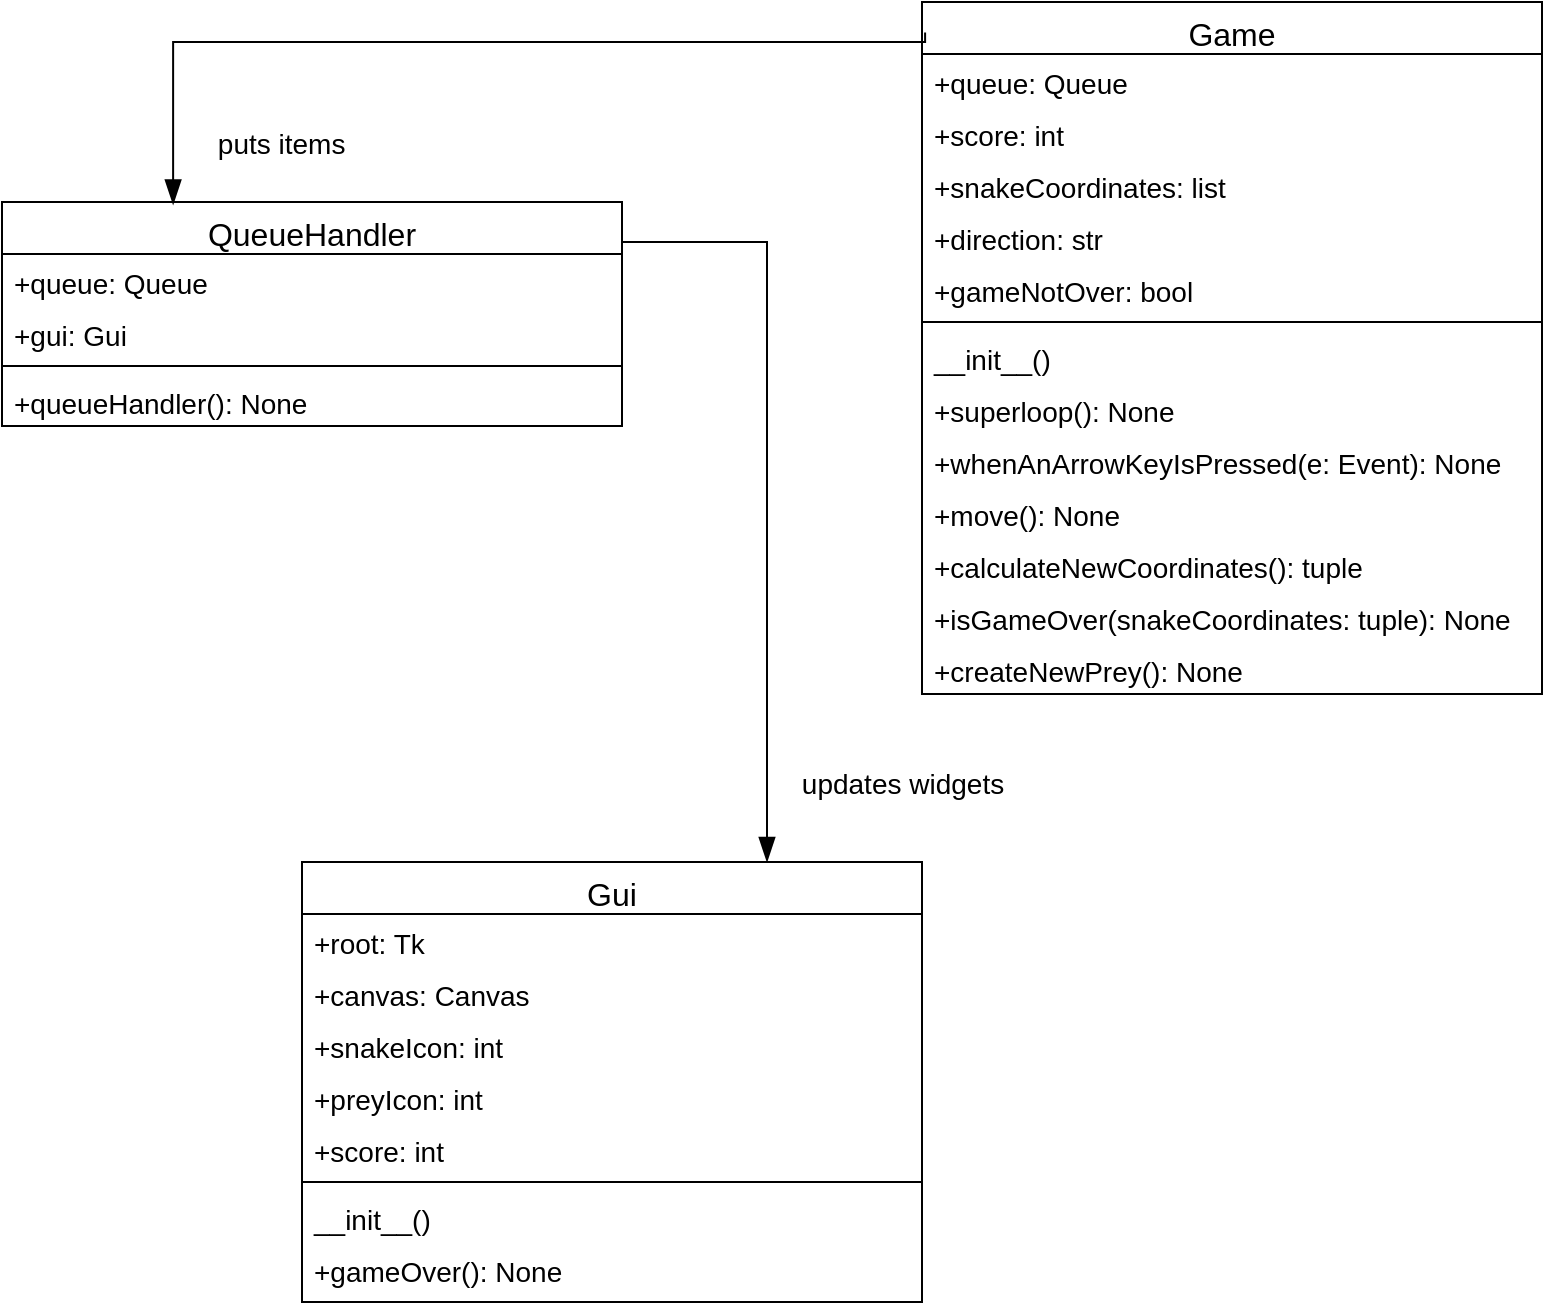 <mxfile version="24.8.4" pages="2">
  <diagram id="l3OW-B98i_NPzXUQKctf" name="Part_1_ClassDiagram">
    <mxGraphModel dx="1500" dy="883" grid="1" gridSize="10" guides="1" tooltips="1" connect="1" arrows="1" fold="1" page="1" pageScale="1" pageWidth="827" pageHeight="1169" math="0" shadow="0">
      <root>
        <mxCell id="0" />
        <mxCell id="1" parent="0" />
        <mxCell id="iTiZdGX-R4Q6aT_eaBIl-11" value="Gui" style="swimlane;fontStyle=0;align=center;verticalAlign=top;childLayout=stackLayout;horizontal=1;startSize=26;horizontalStack=0;resizeParent=1;resizeLast=0;collapsible=1;marginBottom=0;rounded=0;shadow=0;strokeWidth=1;fontSize=16;" vertex="1" parent="1">
          <mxGeometry x="160" y="490" width="310" height="220" as="geometry">
            <mxRectangle x="130" y="380" width="160" height="26" as="alternateBounds" />
          </mxGeometry>
        </mxCell>
        <mxCell id="iTiZdGX-R4Q6aT_eaBIl-12" value="+root: Tk&#xa;" style="text;align=left;verticalAlign=top;spacingLeft=4;spacingRight=4;overflow=hidden;rotatable=0;points=[[0,0.5],[1,0.5]];portConstraint=eastwest;fontSize=14;" vertex="1" parent="iTiZdGX-R4Q6aT_eaBIl-11">
          <mxGeometry y="26" width="310" height="26" as="geometry" />
        </mxCell>
        <mxCell id="iTiZdGX-R4Q6aT_eaBIl-33" value="+canvas: Canvas&#xa;" style="text;align=left;verticalAlign=top;spacingLeft=4;spacingRight=4;overflow=hidden;rotatable=0;points=[[0,0.5],[1,0.5]];portConstraint=eastwest;fontSize=14;" vertex="1" parent="iTiZdGX-R4Q6aT_eaBIl-11">
          <mxGeometry y="52" width="310" height="26" as="geometry" />
        </mxCell>
        <mxCell id="iTiZdGX-R4Q6aT_eaBIl-35" value="+snakeIcon: int&#xa;" style="text;align=left;verticalAlign=top;spacingLeft=4;spacingRight=4;overflow=hidden;rotatable=0;points=[[0,0.5],[1,0.5]];portConstraint=eastwest;fontSize=14;" vertex="1" parent="iTiZdGX-R4Q6aT_eaBIl-11">
          <mxGeometry y="78" width="310" height="26" as="geometry" />
        </mxCell>
        <mxCell id="iTiZdGX-R4Q6aT_eaBIl-34" value="+preyIcon: int&#xa;" style="text;align=left;verticalAlign=top;spacingLeft=4;spacingRight=4;overflow=hidden;rotatable=0;points=[[0,0.5],[1,0.5]];portConstraint=eastwest;fontSize=14;" vertex="1" parent="iTiZdGX-R4Q6aT_eaBIl-11">
          <mxGeometry y="104" width="310" height="26" as="geometry" />
        </mxCell>
        <mxCell id="iTiZdGX-R4Q6aT_eaBIl-36" value="+score: int&#xa;" style="text;align=left;verticalAlign=top;spacingLeft=4;spacingRight=4;overflow=hidden;rotatable=0;points=[[0,0.5],[1,0.5]];portConstraint=eastwest;fontSize=14;" vertex="1" parent="iTiZdGX-R4Q6aT_eaBIl-11">
          <mxGeometry y="130" width="310" height="26" as="geometry" />
        </mxCell>
        <mxCell id="iTiZdGX-R4Q6aT_eaBIl-13" value="" style="line;html=1;strokeWidth=1;align=left;verticalAlign=middle;spacingTop=-1;spacingLeft=3;spacingRight=3;rotatable=0;labelPosition=right;points=[];portConstraint=eastwest;" vertex="1" parent="iTiZdGX-R4Q6aT_eaBIl-11">
          <mxGeometry y="156" width="310" height="8" as="geometry" />
        </mxCell>
        <mxCell id="iTiZdGX-R4Q6aT_eaBIl-14" value="__init__()&#xa;" style="text;align=left;verticalAlign=top;spacingLeft=4;spacingRight=4;overflow=hidden;rotatable=0;points=[[0,0.5],[1,0.5]];portConstraint=eastwest;fontSize=14;" vertex="1" parent="iTiZdGX-R4Q6aT_eaBIl-11">
          <mxGeometry y="164" width="310" height="26" as="geometry" />
        </mxCell>
        <mxCell id="iTiZdGX-R4Q6aT_eaBIl-15" value="+gameOver(): None" style="text;align=left;verticalAlign=top;spacingLeft=4;spacingRight=4;overflow=hidden;rotatable=0;points=[[0,0.5],[1,0.5]];portConstraint=eastwest;fontStyle=0;fontSize=14;" vertex="1" parent="iTiZdGX-R4Q6aT_eaBIl-11">
          <mxGeometry y="190" width="310" height="26" as="geometry" />
        </mxCell>
        <mxCell id="iTiZdGX-R4Q6aT_eaBIl-21" value="QueueHandler" style="swimlane;fontStyle=0;align=center;verticalAlign=top;childLayout=stackLayout;horizontal=1;startSize=26;horizontalStack=0;resizeParent=1;resizeLast=0;collapsible=1;marginBottom=0;rounded=0;shadow=0;strokeWidth=1;fontSize=16;" vertex="1" parent="1">
          <mxGeometry x="10" y="160" width="310" height="112" as="geometry">
            <mxRectangle x="130" y="380" width="160" height="26" as="alternateBounds" />
          </mxGeometry>
        </mxCell>
        <mxCell id="iTiZdGX-R4Q6aT_eaBIl-22" value="+queue: Queue&#xa;" style="text;align=left;verticalAlign=top;spacingLeft=4;spacingRight=4;overflow=hidden;rotatable=0;points=[[0,0.5],[1,0.5]];portConstraint=eastwest;fontSize=14;" vertex="1" parent="iTiZdGX-R4Q6aT_eaBIl-21">
          <mxGeometry y="26" width="310" height="26" as="geometry" />
        </mxCell>
        <mxCell id="iTiZdGX-R4Q6aT_eaBIl-23" value="+gui: Gui" style="text;align=left;verticalAlign=top;spacingLeft=4;spacingRight=4;overflow=hidden;rotatable=0;points=[[0,0.5],[1,0.5]];portConstraint=eastwest;fontSize=14;" vertex="1" parent="iTiZdGX-R4Q6aT_eaBIl-21">
          <mxGeometry y="52" width="310" height="26" as="geometry" />
        </mxCell>
        <mxCell id="iTiZdGX-R4Q6aT_eaBIl-24" value="" style="line;html=1;strokeWidth=1;align=left;verticalAlign=middle;spacingTop=-1;spacingLeft=3;spacingRight=3;rotatable=0;labelPosition=right;points=[];portConstraint=eastwest;" vertex="1" parent="iTiZdGX-R4Q6aT_eaBIl-21">
          <mxGeometry y="78" width="310" height="8" as="geometry" />
        </mxCell>
        <mxCell id="iTiZdGX-R4Q6aT_eaBIl-25" value="+queueHandler(): None" style="text;align=left;verticalAlign=top;spacingLeft=4;spacingRight=4;overflow=hidden;rotatable=0;points=[[0,0.5],[1,0.5]];portConstraint=eastwest;fontSize=14;" vertex="1" parent="iTiZdGX-R4Q6aT_eaBIl-21">
          <mxGeometry y="86" width="310" height="26" as="geometry" />
        </mxCell>
        <mxCell id="iTiZdGX-R4Q6aT_eaBIl-37" value="Game" style="swimlane;fontStyle=0;align=center;verticalAlign=top;childLayout=stackLayout;horizontal=1;startSize=26;horizontalStack=0;resizeParent=1;resizeLast=0;collapsible=1;marginBottom=0;rounded=0;shadow=0;strokeWidth=1;fontSize=16;" vertex="1" parent="1">
          <mxGeometry x="470" y="60" width="310" height="346" as="geometry">
            <mxRectangle x="130" y="380" width="160" height="26" as="alternateBounds" />
          </mxGeometry>
        </mxCell>
        <mxCell id="iTiZdGX-R4Q6aT_eaBIl-38" value="+queue: Queue&#xa;" style="text;align=left;verticalAlign=top;spacingLeft=4;spacingRight=4;overflow=hidden;rotatable=0;points=[[0,0.5],[1,0.5]];portConstraint=eastwest;fontSize=14;" vertex="1" parent="iTiZdGX-R4Q6aT_eaBIl-37">
          <mxGeometry y="26" width="310" height="26" as="geometry" />
        </mxCell>
        <mxCell id="iTiZdGX-R4Q6aT_eaBIl-39" value="+score: int&#xa;" style="text;align=left;verticalAlign=top;spacingLeft=4;spacingRight=4;overflow=hidden;rotatable=0;points=[[0,0.5],[1,0.5]];portConstraint=eastwest;fontSize=14;" vertex="1" parent="iTiZdGX-R4Q6aT_eaBIl-37">
          <mxGeometry y="52" width="310" height="26" as="geometry" />
        </mxCell>
        <mxCell id="iTiZdGX-R4Q6aT_eaBIl-40" value="+snakeCoordinates: list&#xa;" style="text;align=left;verticalAlign=top;spacingLeft=4;spacingRight=4;overflow=hidden;rotatable=0;points=[[0,0.5],[1,0.5]];portConstraint=eastwest;fontSize=14;" vertex="1" parent="iTiZdGX-R4Q6aT_eaBIl-37">
          <mxGeometry y="78" width="310" height="26" as="geometry" />
        </mxCell>
        <mxCell id="iTiZdGX-R4Q6aT_eaBIl-41" value="+direction: str&#xa;" style="text;align=left;verticalAlign=top;spacingLeft=4;spacingRight=4;overflow=hidden;rotatable=0;points=[[0,0.5],[1,0.5]];portConstraint=eastwest;fontSize=14;" vertex="1" parent="iTiZdGX-R4Q6aT_eaBIl-37">
          <mxGeometry y="104" width="310" height="26" as="geometry" />
        </mxCell>
        <mxCell id="iTiZdGX-R4Q6aT_eaBIl-42" value="+gameNotOver: bool&#xa;" style="text;align=left;verticalAlign=top;spacingLeft=4;spacingRight=4;overflow=hidden;rotatable=0;points=[[0,0.5],[1,0.5]];portConstraint=eastwest;fontSize=14;" vertex="1" parent="iTiZdGX-R4Q6aT_eaBIl-37">
          <mxGeometry y="130" width="310" height="26" as="geometry" />
        </mxCell>
        <mxCell id="iTiZdGX-R4Q6aT_eaBIl-43" value="" style="line;html=1;strokeWidth=1;align=left;verticalAlign=middle;spacingTop=-1;spacingLeft=3;spacingRight=3;rotatable=0;labelPosition=right;points=[];portConstraint=eastwest;" vertex="1" parent="iTiZdGX-R4Q6aT_eaBIl-37">
          <mxGeometry y="156" width="310" height="8" as="geometry" />
        </mxCell>
        <mxCell id="iTiZdGX-R4Q6aT_eaBIl-44" value="__init__()&#xa;" style="text;align=left;verticalAlign=top;spacingLeft=4;spacingRight=4;overflow=hidden;rotatable=0;points=[[0,0.5],[1,0.5]];portConstraint=eastwest;fontSize=14;" vertex="1" parent="iTiZdGX-R4Q6aT_eaBIl-37">
          <mxGeometry y="164" width="310" height="26" as="geometry" />
        </mxCell>
        <mxCell id="iTiZdGX-R4Q6aT_eaBIl-45" value="+superloop(): None" style="text;align=left;verticalAlign=top;spacingLeft=4;spacingRight=4;overflow=hidden;rotatable=0;points=[[0,0.5],[1,0.5]];portConstraint=eastwest;fontStyle=0;fontSize=14;" vertex="1" parent="iTiZdGX-R4Q6aT_eaBIl-37">
          <mxGeometry y="190" width="310" height="26" as="geometry" />
        </mxCell>
        <mxCell id="iTiZdGX-R4Q6aT_eaBIl-46" value="+whenAnArrowKeyIsPressed(e: Event): None" style="text;align=left;verticalAlign=top;spacingLeft=4;spacingRight=4;overflow=hidden;rotatable=0;points=[[0,0.5],[1,0.5]];portConstraint=eastwest;fontStyle=0;fontSize=14;" vertex="1" parent="iTiZdGX-R4Q6aT_eaBIl-37">
          <mxGeometry y="216" width="310" height="26" as="geometry" />
        </mxCell>
        <mxCell id="iTiZdGX-R4Q6aT_eaBIl-47" value="+move(): None" style="text;align=left;verticalAlign=top;spacingLeft=4;spacingRight=4;overflow=hidden;rotatable=0;points=[[0,0.5],[1,0.5]];portConstraint=eastwest;fontStyle=0;fontSize=14;" vertex="1" parent="iTiZdGX-R4Q6aT_eaBIl-37">
          <mxGeometry y="242" width="310" height="26" as="geometry" />
        </mxCell>
        <mxCell id="iTiZdGX-R4Q6aT_eaBIl-48" value="+calculateNewCoordinates(): tuple" style="text;align=left;verticalAlign=top;spacingLeft=4;spacingRight=4;overflow=hidden;rotatable=0;points=[[0,0.5],[1,0.5]];portConstraint=eastwest;fontStyle=0;fontSize=14;" vertex="1" parent="iTiZdGX-R4Q6aT_eaBIl-37">
          <mxGeometry y="268" width="310" height="26" as="geometry" />
        </mxCell>
        <mxCell id="iTiZdGX-R4Q6aT_eaBIl-49" value="+isGameOver(snakeCoordinates: tuple): None" style="text;align=left;verticalAlign=top;spacingLeft=4;spacingRight=4;overflow=hidden;rotatable=0;points=[[0,0.5],[1,0.5]];portConstraint=eastwest;fontStyle=0;fontSize=14;" vertex="1" parent="iTiZdGX-R4Q6aT_eaBIl-37">
          <mxGeometry y="294" width="310" height="26" as="geometry" />
        </mxCell>
        <mxCell id="iTiZdGX-R4Q6aT_eaBIl-50" value="+createNewPrey(): None" style="text;align=left;verticalAlign=top;spacingLeft=4;spacingRight=4;overflow=hidden;rotatable=0;points=[[0,0.5],[1,0.5]];portConstraint=eastwest;fontStyle=0;fontSize=14;" vertex="1" parent="iTiZdGX-R4Q6aT_eaBIl-37">
          <mxGeometry y="320" width="310" height="26" as="geometry" />
        </mxCell>
        <mxCell id="QuYhQMTFozfj46MfZ2pz-3" value="updates widgets" style="endArrow=blockThin;endSize=10;endFill=1;shadow=0;strokeWidth=1;rounded=0;curved=0;edgeStyle=elbowEdgeStyle;elbow=vertical;fontSize=14;exitX=1;exitY=0.124;exitDx=0;exitDy=0;exitPerimeter=0;entryX=0.75;entryY=0;entryDx=0;entryDy=0;" edge="1" parent="1" source="iTiZdGX-R4Q6aT_eaBIl-21" target="iTiZdGX-R4Q6aT_eaBIl-11">
          <mxGeometry x="0.794" y="68" width="160" relative="1" as="geometry">
            <mxPoint x="280.0" y="370.0" as="sourcePoint" />
            <mxPoint x="419.38" y="546.56" as="targetPoint" />
            <Array as="points">
              <mxPoint x="380" y="180" />
            </Array>
            <mxPoint as="offset" />
          </mxGeometry>
        </mxCell>
        <mxCell id="QuYhQMTFozfj46MfZ2pz-4" value="puts items" style="endArrow=blockThin;endSize=10;endFill=1;shadow=0;strokeWidth=1;rounded=0;curved=0;edgeStyle=elbowEdgeStyle;elbow=vertical;fontSize=14;exitX=0.005;exitY=0.044;exitDx=0;exitDy=0;exitPerimeter=0;entryX=0.276;entryY=0.011;entryDx=0;entryDy=0;entryPerimeter=0;" edge="1" parent="1" source="iTiZdGX-R4Q6aT_eaBIl-37" target="iTiZdGX-R4Q6aT_eaBIl-21">
          <mxGeometry x="0.413" y="50" width="160" relative="1" as="geometry">
            <mxPoint x="80" y="135" as="sourcePoint" />
            <mxPoint x="209" y="130" as="targetPoint" />
            <Array as="points">
              <mxPoint x="150" y="80" />
            </Array>
            <mxPoint as="offset" />
          </mxGeometry>
        </mxCell>
      </root>
    </mxGraphModel>
  </diagram>
  <diagram name="Part_1Alternate_ClassDiagram" id="tyzwzQUs48jDjhgwhWdt">
    <mxGraphModel dx="1050" dy="618" grid="1" gridSize="10" guides="1" tooltips="1" connect="1" arrows="1" fold="1" page="1" pageScale="1" pageWidth="827" pageHeight="1169" math="0" shadow="0">
      <root>
        <mxCell id="U60ECPSPqj53-AfIAwsB-0" />
        <mxCell id="U60ECPSPqj53-AfIAwsB-1" parent="U60ECPSPqj53-AfIAwsB-0" />
        <mxCell id="U60ECPSPqj53-AfIAwsB-2" value="Gui" style="swimlane;fontStyle=0;align=center;verticalAlign=top;childLayout=stackLayout;horizontal=1;startSize=26;horizontalStack=0;resizeParent=1;resizeLast=0;collapsible=1;marginBottom=0;rounded=0;shadow=0;strokeWidth=1;fontSize=16;" vertex="1" parent="U60ECPSPqj53-AfIAwsB-1">
          <mxGeometry x="160" y="490" width="310" height="220" as="geometry">
            <mxRectangle x="130" y="380" width="160" height="26" as="alternateBounds" />
          </mxGeometry>
        </mxCell>
        <mxCell id="U60ECPSPqj53-AfIAwsB-3" value="+root: Tk&#xa;" style="text;align=left;verticalAlign=top;spacingLeft=4;spacingRight=4;overflow=hidden;rotatable=0;points=[[0,0.5],[1,0.5]];portConstraint=eastwest;fontSize=14;" vertex="1" parent="U60ECPSPqj53-AfIAwsB-2">
          <mxGeometry y="26" width="310" height="26" as="geometry" />
        </mxCell>
        <mxCell id="U60ECPSPqj53-AfIAwsB-4" value="+canvas: Canvas&#xa;" style="text;align=left;verticalAlign=top;spacingLeft=4;spacingRight=4;overflow=hidden;rotatable=0;points=[[0,0.5],[1,0.5]];portConstraint=eastwest;fontSize=14;" vertex="1" parent="U60ECPSPqj53-AfIAwsB-2">
          <mxGeometry y="52" width="310" height="26" as="geometry" />
        </mxCell>
        <mxCell id="U60ECPSPqj53-AfIAwsB-5" value="+snakeIcon: int&#xa;" style="text;align=left;verticalAlign=top;spacingLeft=4;spacingRight=4;overflow=hidden;rotatable=0;points=[[0,0.5],[1,0.5]];portConstraint=eastwest;fontSize=14;" vertex="1" parent="U60ECPSPqj53-AfIAwsB-2">
          <mxGeometry y="78" width="310" height="26" as="geometry" />
        </mxCell>
        <mxCell id="U60ECPSPqj53-AfIAwsB-6" value="+preyIcon: int&#xa;" style="text;align=left;verticalAlign=top;spacingLeft=4;spacingRight=4;overflow=hidden;rotatable=0;points=[[0,0.5],[1,0.5]];portConstraint=eastwest;fontSize=14;" vertex="1" parent="U60ECPSPqj53-AfIAwsB-2">
          <mxGeometry y="104" width="310" height="26" as="geometry" />
        </mxCell>
        <mxCell id="U60ECPSPqj53-AfIAwsB-7" value="+score: int&#xa;" style="text;align=left;verticalAlign=top;spacingLeft=4;spacingRight=4;overflow=hidden;rotatable=0;points=[[0,0.5],[1,0.5]];portConstraint=eastwest;fontSize=14;" vertex="1" parent="U60ECPSPqj53-AfIAwsB-2">
          <mxGeometry y="130" width="310" height="26" as="geometry" />
        </mxCell>
        <mxCell id="U60ECPSPqj53-AfIAwsB-8" value="" style="line;html=1;strokeWidth=1;align=left;verticalAlign=middle;spacingTop=-1;spacingLeft=3;spacingRight=3;rotatable=0;labelPosition=right;points=[];portConstraint=eastwest;" vertex="1" parent="U60ECPSPqj53-AfIAwsB-2">
          <mxGeometry y="156" width="310" height="8" as="geometry" />
        </mxCell>
        <mxCell id="U60ECPSPqj53-AfIAwsB-9" value="__init__()&#xa;" style="text;align=left;verticalAlign=top;spacingLeft=4;spacingRight=4;overflow=hidden;rotatable=0;points=[[0,0.5],[1,0.5]];portConstraint=eastwest;fontSize=14;" vertex="1" parent="U60ECPSPqj53-AfIAwsB-2">
          <mxGeometry y="164" width="310" height="26" as="geometry" />
        </mxCell>
        <mxCell id="U60ECPSPqj53-AfIAwsB-10" value="+gameOver(): None" style="text;align=left;verticalAlign=top;spacingLeft=4;spacingRight=4;overflow=hidden;rotatable=0;points=[[0,0.5],[1,0.5]];portConstraint=eastwest;fontStyle=0;fontSize=14;" vertex="1" parent="U60ECPSPqj53-AfIAwsB-2">
          <mxGeometry y="190" width="310" height="26" as="geometry" />
        </mxCell>
        <mxCell id="U60ECPSPqj53-AfIAwsB-11" value="QueueHandler" style="swimlane;fontStyle=0;align=center;verticalAlign=top;childLayout=stackLayout;horizontal=1;startSize=26;horizontalStack=0;resizeParent=1;resizeLast=0;collapsible=1;marginBottom=0;rounded=0;shadow=0;strokeWidth=1;fontSize=16;" vertex="1" parent="U60ECPSPqj53-AfIAwsB-1">
          <mxGeometry x="10" y="160" width="310" height="112" as="geometry">
            <mxRectangle x="130" y="380" width="160" height="26" as="alternateBounds" />
          </mxGeometry>
        </mxCell>
        <mxCell id="U60ECPSPqj53-AfIAwsB-12" value="+queue: Queue&#xa;" style="text;align=left;verticalAlign=top;spacingLeft=4;spacingRight=4;overflow=hidden;rotatable=0;points=[[0,0.5],[1,0.5]];portConstraint=eastwest;fontSize=14;" vertex="1" parent="U60ECPSPqj53-AfIAwsB-11">
          <mxGeometry y="26" width="310" height="26" as="geometry" />
        </mxCell>
        <mxCell id="U60ECPSPqj53-AfIAwsB-13" value="+gui: Gui" style="text;align=left;verticalAlign=top;spacingLeft=4;spacingRight=4;overflow=hidden;rotatable=0;points=[[0,0.5],[1,0.5]];portConstraint=eastwest;fontSize=14;" vertex="1" parent="U60ECPSPqj53-AfIAwsB-11">
          <mxGeometry y="52" width="310" height="26" as="geometry" />
        </mxCell>
        <mxCell id="U60ECPSPqj53-AfIAwsB-14" value="" style="line;html=1;strokeWidth=1;align=left;verticalAlign=middle;spacingTop=-1;spacingLeft=3;spacingRight=3;rotatable=0;labelPosition=right;points=[];portConstraint=eastwest;" vertex="1" parent="U60ECPSPqj53-AfIAwsB-11">
          <mxGeometry y="78" width="310" height="8" as="geometry" />
        </mxCell>
        <mxCell id="U60ECPSPqj53-AfIAwsB-15" value="+queueHandler(): None" style="text;align=left;verticalAlign=top;spacingLeft=4;spacingRight=4;overflow=hidden;rotatable=0;points=[[0,0.5],[1,0.5]];portConstraint=eastwest;fontSize=14;" vertex="1" parent="U60ECPSPqj53-AfIAwsB-11">
          <mxGeometry y="86" width="310" height="26" as="geometry" />
        </mxCell>
        <mxCell id="U60ECPSPqj53-AfIAwsB-16" value="Game" style="swimlane;fontStyle=0;align=center;verticalAlign=top;childLayout=stackLayout;horizontal=1;startSize=26;horizontalStack=0;resizeParent=1;resizeLast=0;collapsible=1;marginBottom=0;rounded=0;shadow=0;strokeWidth=1;fontSize=16;" vertex="1" parent="U60ECPSPqj53-AfIAwsB-1">
          <mxGeometry x="470" y="60" width="310" height="346" as="geometry">
            <mxRectangle x="130" y="380" width="160" height="26" as="alternateBounds" />
          </mxGeometry>
        </mxCell>
        <mxCell id="U60ECPSPqj53-AfIAwsB-17" value="+queue: Queue&#xa;" style="text;align=left;verticalAlign=top;spacingLeft=4;spacingRight=4;overflow=hidden;rotatable=0;points=[[0,0.5],[1,0.5]];portConstraint=eastwest;fontSize=14;" vertex="1" parent="U60ECPSPqj53-AfIAwsB-16">
          <mxGeometry y="26" width="310" height="26" as="geometry" />
        </mxCell>
        <mxCell id="U60ECPSPqj53-AfIAwsB-18" value="+score: int&#xa;" style="text;align=left;verticalAlign=top;spacingLeft=4;spacingRight=4;overflow=hidden;rotatable=0;points=[[0,0.5],[1,0.5]];portConstraint=eastwest;fontSize=14;" vertex="1" parent="U60ECPSPqj53-AfIAwsB-16">
          <mxGeometry y="52" width="310" height="26" as="geometry" />
        </mxCell>
        <mxCell id="U60ECPSPqj53-AfIAwsB-19" value="+snakeCoordinates: list&#xa;" style="text;align=left;verticalAlign=top;spacingLeft=4;spacingRight=4;overflow=hidden;rotatable=0;points=[[0,0.5],[1,0.5]];portConstraint=eastwest;fontSize=14;" vertex="1" parent="U60ECPSPqj53-AfIAwsB-16">
          <mxGeometry y="78" width="310" height="26" as="geometry" />
        </mxCell>
        <mxCell id="U60ECPSPqj53-AfIAwsB-20" value="+direction: str&#xa;" style="text;align=left;verticalAlign=top;spacingLeft=4;spacingRight=4;overflow=hidden;rotatable=0;points=[[0,0.5],[1,0.5]];portConstraint=eastwest;fontSize=14;" vertex="1" parent="U60ECPSPqj53-AfIAwsB-16">
          <mxGeometry y="104" width="310" height="26" as="geometry" />
        </mxCell>
        <mxCell id="U60ECPSPqj53-AfIAwsB-21" value="+gameNotOver: bool&#xa;" style="text;align=left;verticalAlign=top;spacingLeft=4;spacingRight=4;overflow=hidden;rotatable=0;points=[[0,0.5],[1,0.5]];portConstraint=eastwest;fontSize=14;" vertex="1" parent="U60ECPSPqj53-AfIAwsB-16">
          <mxGeometry y="130" width="310" height="26" as="geometry" />
        </mxCell>
        <mxCell id="U60ECPSPqj53-AfIAwsB-22" value="" style="line;html=1;strokeWidth=1;align=left;verticalAlign=middle;spacingTop=-1;spacingLeft=3;spacingRight=3;rotatable=0;labelPosition=right;points=[];portConstraint=eastwest;" vertex="1" parent="U60ECPSPqj53-AfIAwsB-16">
          <mxGeometry y="156" width="310" height="8" as="geometry" />
        </mxCell>
        <mxCell id="U60ECPSPqj53-AfIAwsB-23" value="__init__()&#xa;" style="text;align=left;verticalAlign=top;spacingLeft=4;spacingRight=4;overflow=hidden;rotatable=0;points=[[0,0.5],[1,0.5]];portConstraint=eastwest;fontSize=14;" vertex="1" parent="U60ECPSPqj53-AfIAwsB-16">
          <mxGeometry y="164" width="310" height="26" as="geometry" />
        </mxCell>
        <mxCell id="U60ECPSPqj53-AfIAwsB-24" value="+superloop(): None" style="text;align=left;verticalAlign=top;spacingLeft=4;spacingRight=4;overflow=hidden;rotatable=0;points=[[0,0.5],[1,0.5]];portConstraint=eastwest;fontStyle=0;fontSize=14;" vertex="1" parent="U60ECPSPqj53-AfIAwsB-16">
          <mxGeometry y="190" width="310" height="26" as="geometry" />
        </mxCell>
        <mxCell id="U60ECPSPqj53-AfIAwsB-25" value="+whenAnArrowKeyIsPressed(e: Event): None" style="text;align=left;verticalAlign=top;spacingLeft=4;spacingRight=4;overflow=hidden;rotatable=0;points=[[0,0.5],[1,0.5]];portConstraint=eastwest;fontStyle=0;fontSize=14;" vertex="1" parent="U60ECPSPqj53-AfIAwsB-16">
          <mxGeometry y="216" width="310" height="26" as="geometry" />
        </mxCell>
        <mxCell id="U60ECPSPqj53-AfIAwsB-26" value="+move(): None" style="text;align=left;verticalAlign=top;spacingLeft=4;spacingRight=4;overflow=hidden;rotatable=0;points=[[0,0.5],[1,0.5]];portConstraint=eastwest;fontStyle=0;fontSize=14;" vertex="1" parent="U60ECPSPqj53-AfIAwsB-16">
          <mxGeometry y="242" width="310" height="26" as="geometry" />
        </mxCell>
        <mxCell id="U60ECPSPqj53-AfIAwsB-27" value="+calculateNewCoordinates(): tuple" style="text;align=left;verticalAlign=top;spacingLeft=4;spacingRight=4;overflow=hidden;rotatable=0;points=[[0,0.5],[1,0.5]];portConstraint=eastwest;fontStyle=0;fontSize=14;" vertex="1" parent="U60ECPSPqj53-AfIAwsB-16">
          <mxGeometry y="268" width="310" height="26" as="geometry" />
        </mxCell>
        <mxCell id="U60ECPSPqj53-AfIAwsB-28" value="+isGameOver(snakeCoordinates: tuple): None" style="text;align=left;verticalAlign=top;spacingLeft=4;spacingRight=4;overflow=hidden;rotatable=0;points=[[0,0.5],[1,0.5]];portConstraint=eastwest;fontStyle=0;fontSize=14;" vertex="1" parent="U60ECPSPqj53-AfIAwsB-16">
          <mxGeometry y="294" width="310" height="26" as="geometry" />
        </mxCell>
        <mxCell id="U60ECPSPqj53-AfIAwsB-29" value="+createNewPrey(): None" style="text;align=left;verticalAlign=top;spacingLeft=4;spacingRight=4;overflow=hidden;rotatable=0;points=[[0,0.5],[1,0.5]];portConstraint=eastwest;fontStyle=0;fontSize=14;" vertex="1" parent="U60ECPSPqj53-AfIAwsB-16">
          <mxGeometry y="320" width="310" height="26" as="geometry" />
        </mxCell>
        <mxCell id="U60ECPSPqj53-AfIAwsB-30" value="updates widgets" style="endArrow=blockThin;endSize=10;endFill=1;shadow=0;strokeWidth=1;rounded=0;curved=0;edgeStyle=elbowEdgeStyle;elbow=vertical;fontSize=14;exitX=1;exitY=0.124;exitDx=0;exitDy=0;exitPerimeter=0;entryX=0.75;entryY=0;entryDx=0;entryDy=0;" edge="1" parent="U60ECPSPqj53-AfIAwsB-1" source="U60ECPSPqj53-AfIAwsB-11" target="U60ECPSPqj53-AfIAwsB-2">
          <mxGeometry x="0.794" y="68" width="160" relative="1" as="geometry">
            <mxPoint x="280.0" y="370.0" as="sourcePoint" />
            <mxPoint x="419.38" y="546.56" as="targetPoint" />
            <Array as="points">
              <mxPoint x="380" y="180" />
            </Array>
            <mxPoint as="offset" />
          </mxGeometry>
        </mxCell>
        <mxCell id="U60ECPSPqj53-AfIAwsB-31" value="puts items" style="endArrow=blockThin;endSize=10;endFill=1;shadow=0;strokeWidth=1;rounded=0;curved=0;edgeStyle=elbowEdgeStyle;elbow=vertical;fontSize=14;exitX=0.005;exitY=0.044;exitDx=0;exitDy=0;exitPerimeter=0;entryX=0.276;entryY=0.011;entryDx=0;entryDy=0;entryPerimeter=0;" edge="1" parent="U60ECPSPqj53-AfIAwsB-1" source="U60ECPSPqj53-AfIAwsB-16" target="U60ECPSPqj53-AfIAwsB-11">
          <mxGeometry x="0.413" y="50" width="160" relative="1" as="geometry">
            <mxPoint x="80" y="135" as="sourcePoint" />
            <mxPoint x="209" y="130" as="targetPoint" />
            <Array as="points">
              <mxPoint x="150" y="80" />
            </Array>
            <mxPoint as="offset" />
          </mxGeometry>
        </mxCell>
      </root>
    </mxGraphModel>
  </diagram>
</mxfile>
